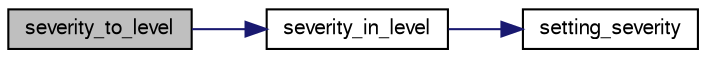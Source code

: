 digraph G
{
  bgcolor="transparent";
  edge [fontname="FreeSans",fontsize="10",labelfontname="FreeSans",labelfontsize="10"];
  node [fontname="FreeSans",fontsize="10",shape=record];
  rankdir=LR;
  Node1 [label="severity_to_level",height=0.2,width=0.4,color="black", fillcolor="grey75", style="filled" fontcolor="black"];
  Node1 -> Node2 [color="midnightblue",fontsize="10",style="solid",fontname="FreeSans"];
  Node2 [label="severity_in_level",height=0.2,width=0.4,color="black",URL="$manage_8c.html#a866a1eadfc6d61cbec217a99bcf59a8c",tooltip="Check whether a severity falls within a threat level."];
  Node2 -> Node3 [color="midnightblue",fontsize="10",style="solid",fontname="FreeSans"];
  Node3 [label="setting_severity",height=0.2,width=0.4,color="black",URL="$manage_8h.html#a71f993197e557fa8fa5161aebc1eca2d",tooltip="Return the Severity Class user setting."];
}
